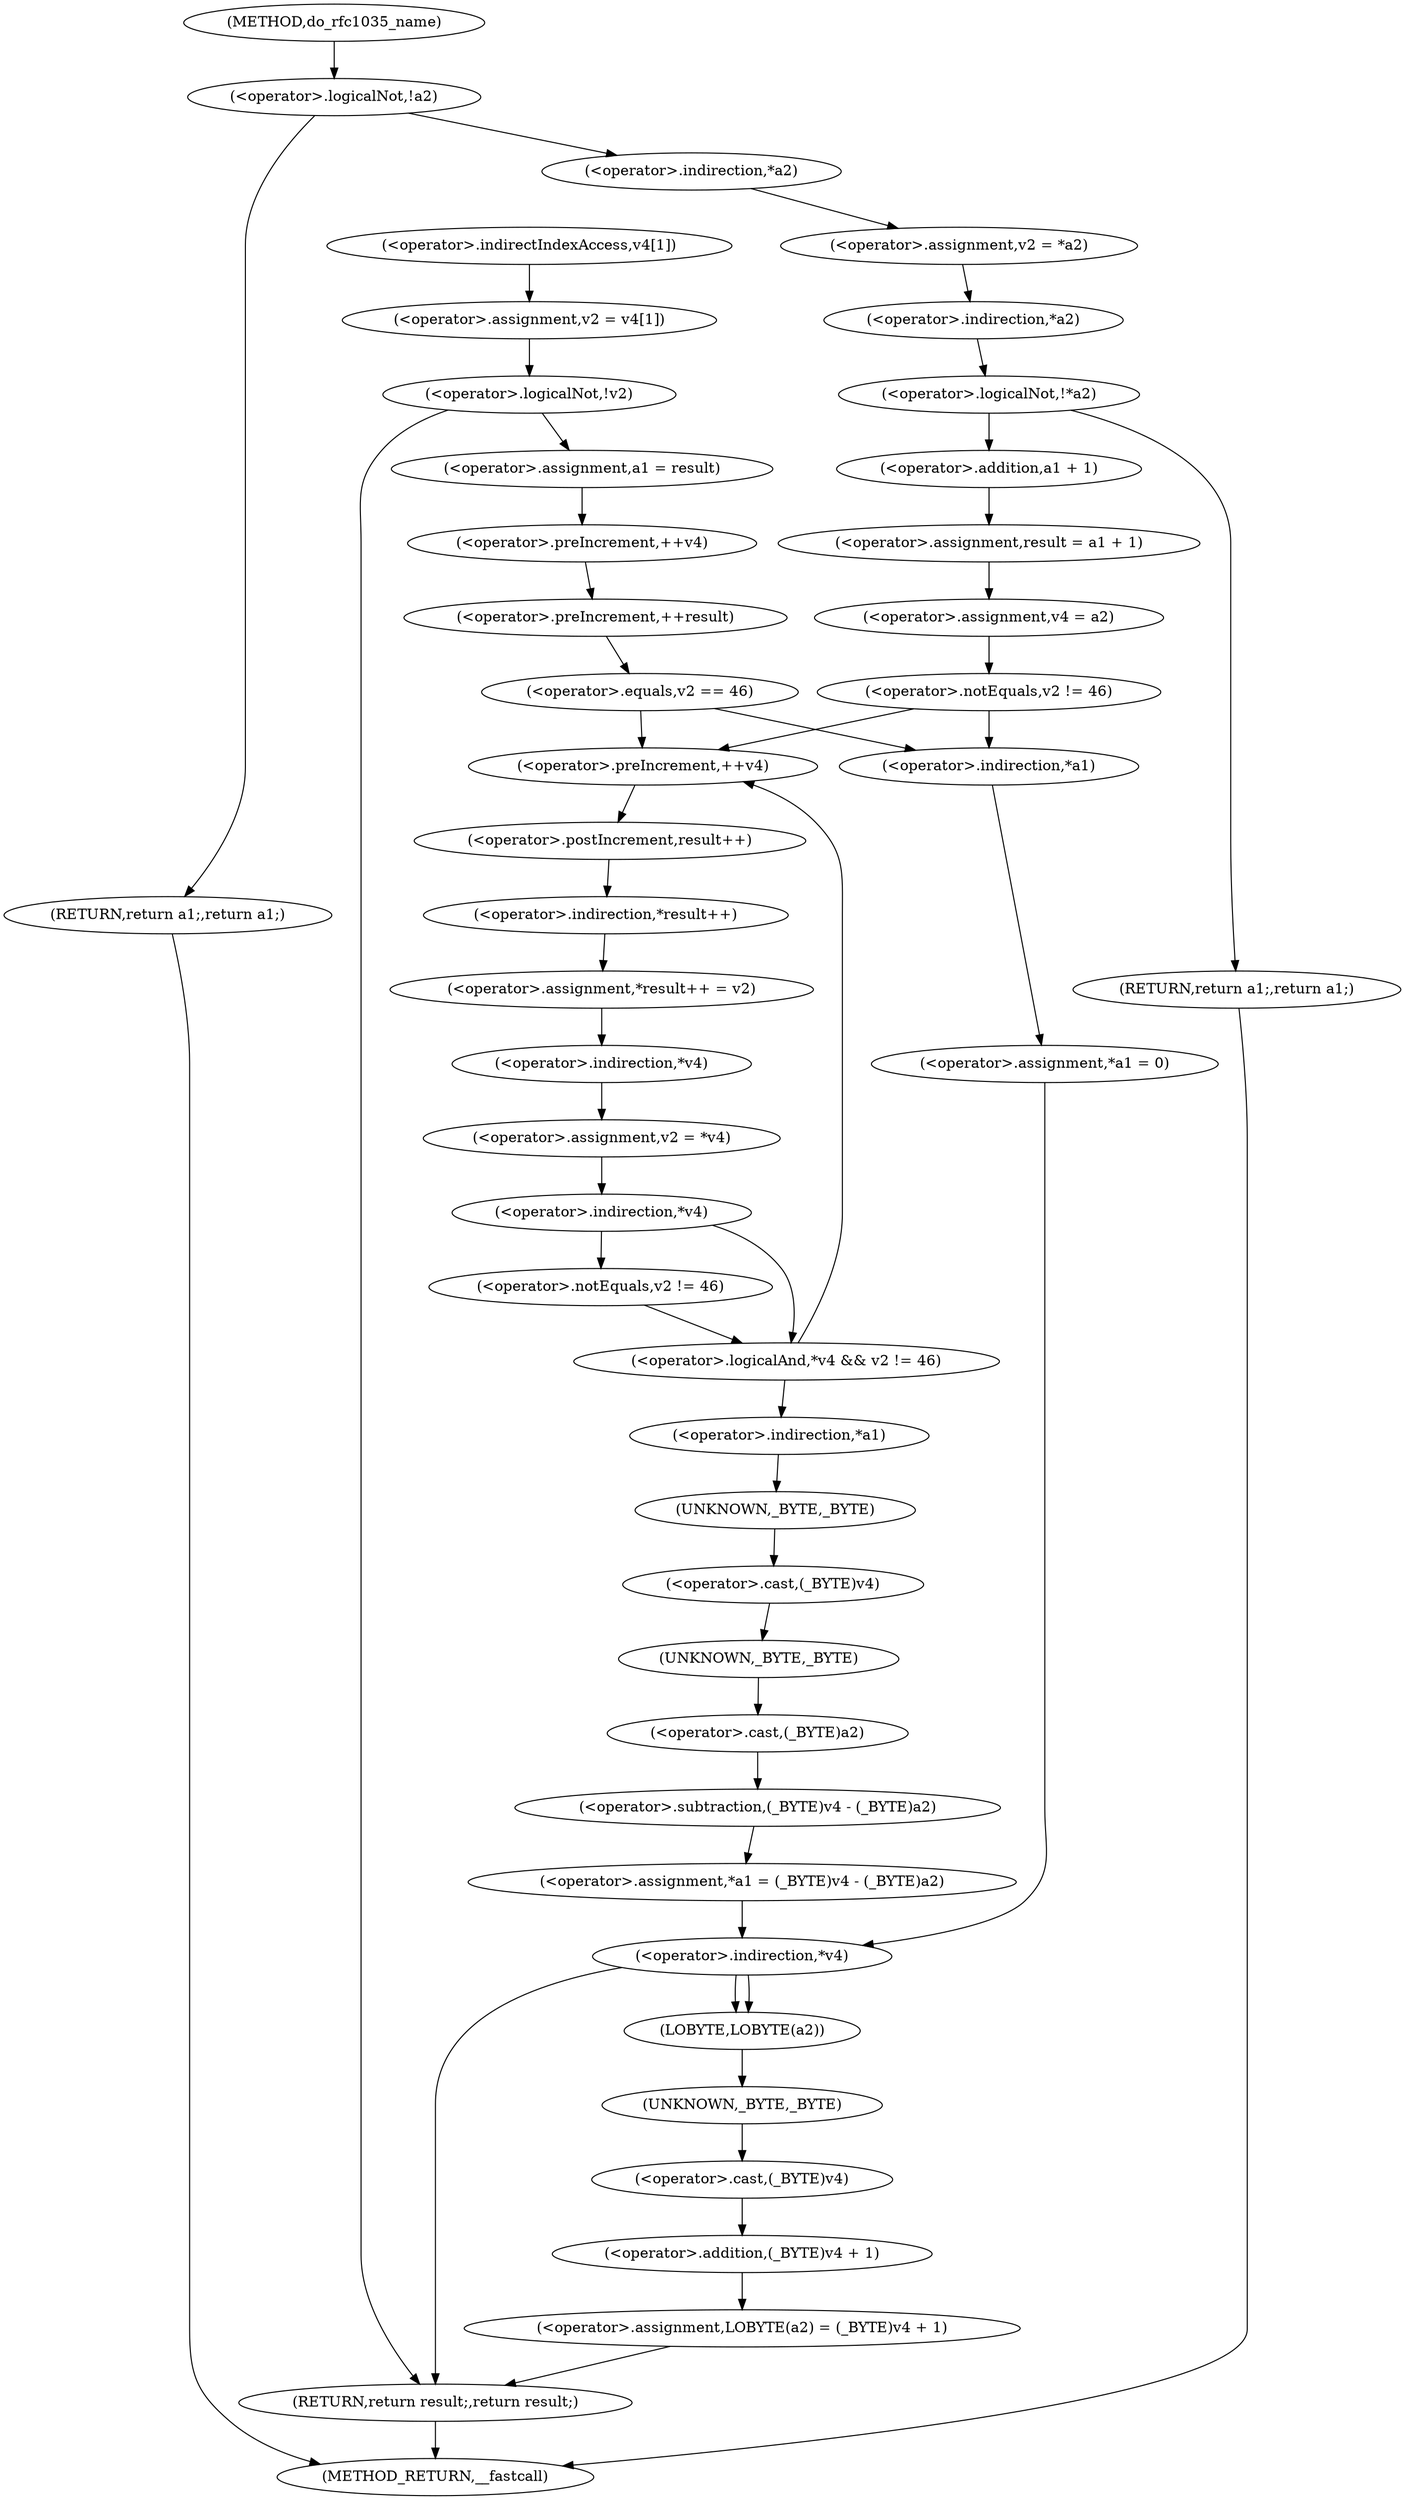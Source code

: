 digraph do_rfc1035_name {  
"1000112" [label = "(<operator>.logicalNot,!a2)" ]
"1000114" [label = "(RETURN,return a1;,return a1;)" ]
"1000116" [label = "(<operator>.assignment,v2 = *a2)" ]
"1000118" [label = "(<operator>.indirection,*a2)" ]
"1000121" [label = "(<operator>.logicalNot,!*a2)" ]
"1000122" [label = "(<operator>.indirection,*a2)" ]
"1000124" [label = "(RETURN,return a1;,return a1;)" ]
"1000126" [label = "(<operator>.assignment,result = a1 + 1)" ]
"1000128" [label = "(<operator>.addition,a1 + 1)" ]
"1000131" [label = "(<operator>.assignment,v4 = a2)" ]
"1000135" [label = "(<operator>.notEquals,v2 != 46)" ]
"1000141" [label = "(<operator>.assignment,*a1 = 0)" ]
"1000142" [label = "(<operator>.indirection,*a1)" ]
"1000145" [label = "(<operator>.indirection,*v4)" ]
"1000147" [label = "(<operator>.assignment,*a1 = (_BYTE)v4 - (_BYTE)a2)" ]
"1000148" [label = "(<operator>.indirection,*a1)" ]
"1000150" [label = "(<operator>.subtraction,(_BYTE)v4 - (_BYTE)a2)" ]
"1000151" [label = "(<operator>.cast,(_BYTE)v4)" ]
"1000152" [label = "(UNKNOWN,_BYTE,_BYTE)" ]
"1000154" [label = "(<operator>.cast,(_BYTE)a2)" ]
"1000155" [label = "(UNKNOWN,_BYTE,_BYTE)" ]
"1000158" [label = "(<operator>.assignment,LOBYTE(a2) = (_BYTE)v4 + 1)" ]
"1000159" [label = "(LOBYTE,LOBYTE(a2))" ]
"1000161" [label = "(<operator>.addition,(_BYTE)v4 + 1)" ]
"1000162" [label = "(<operator>.cast,(_BYTE)v4)" ]
"1000163" [label = "(UNKNOWN,_BYTE,_BYTE)" ]
"1000167" [label = "(<operator>.assignment,v2 = v4[1])" ]
"1000169" [label = "(<operator>.indirectIndexAccess,v4[1])" ]
"1000173" [label = "(<operator>.logicalNot,!v2)" ]
"1000176" [label = "(<operator>.assignment,a1 = result)" ]
"1000179" [label = "(<operator>.preIncrement,++v4)" ]
"1000181" [label = "(<operator>.preIncrement,++result)" ]
"1000184" [label = "(<operator>.equals,v2 == 46)" ]
"1000191" [label = "(<operator>.preIncrement,++v4)" ]
"1000193" [label = "(<operator>.assignment,*result++ = v2)" ]
"1000194" [label = "(<operator>.indirection,*result++)" ]
"1000195" [label = "(<operator>.postIncrement,result++)" ]
"1000198" [label = "(<operator>.assignment,v2 = *v4)" ]
"1000200" [label = "(<operator>.indirection,*v4)" ]
"1000202" [label = "(<operator>.logicalAnd,*v4 && v2 != 46)" ]
"1000203" [label = "(<operator>.indirection,*v4)" ]
"1000205" [label = "(<operator>.notEquals,v2 != 46)" ]
"1000208" [label = "(RETURN,return result;,return result;)" ]
"1000104" [label = "(METHOD,do_rfc1035_name)" ]
"1000210" [label = "(METHOD_RETURN,__fastcall)" ]
  "1000112" -> "1000114" 
  "1000112" -> "1000118" 
  "1000114" -> "1000210" 
  "1000116" -> "1000122" 
  "1000118" -> "1000116" 
  "1000121" -> "1000124" 
  "1000121" -> "1000128" 
  "1000122" -> "1000121" 
  "1000124" -> "1000210" 
  "1000126" -> "1000131" 
  "1000128" -> "1000126" 
  "1000131" -> "1000135" 
  "1000135" -> "1000191" 
  "1000135" -> "1000142" 
  "1000141" -> "1000145" 
  "1000142" -> "1000141" 
  "1000145" -> "1000159" 
  "1000145" -> "1000159" 
  "1000145" -> "1000208" 
  "1000147" -> "1000145" 
  "1000148" -> "1000152" 
  "1000150" -> "1000147" 
  "1000151" -> "1000155" 
  "1000152" -> "1000151" 
  "1000154" -> "1000150" 
  "1000155" -> "1000154" 
  "1000158" -> "1000208" 
  "1000159" -> "1000163" 
  "1000161" -> "1000158" 
  "1000162" -> "1000161" 
  "1000163" -> "1000162" 
  "1000167" -> "1000173" 
  "1000169" -> "1000167" 
  "1000173" -> "1000208" 
  "1000173" -> "1000176" 
  "1000176" -> "1000179" 
  "1000179" -> "1000181" 
  "1000181" -> "1000184" 
  "1000184" -> "1000142" 
  "1000184" -> "1000191" 
  "1000191" -> "1000195" 
  "1000193" -> "1000200" 
  "1000194" -> "1000193" 
  "1000195" -> "1000194" 
  "1000198" -> "1000203" 
  "1000200" -> "1000198" 
  "1000202" -> "1000191" 
  "1000202" -> "1000148" 
  "1000203" -> "1000202" 
  "1000203" -> "1000205" 
  "1000205" -> "1000202" 
  "1000208" -> "1000210" 
  "1000104" -> "1000112" 
}
